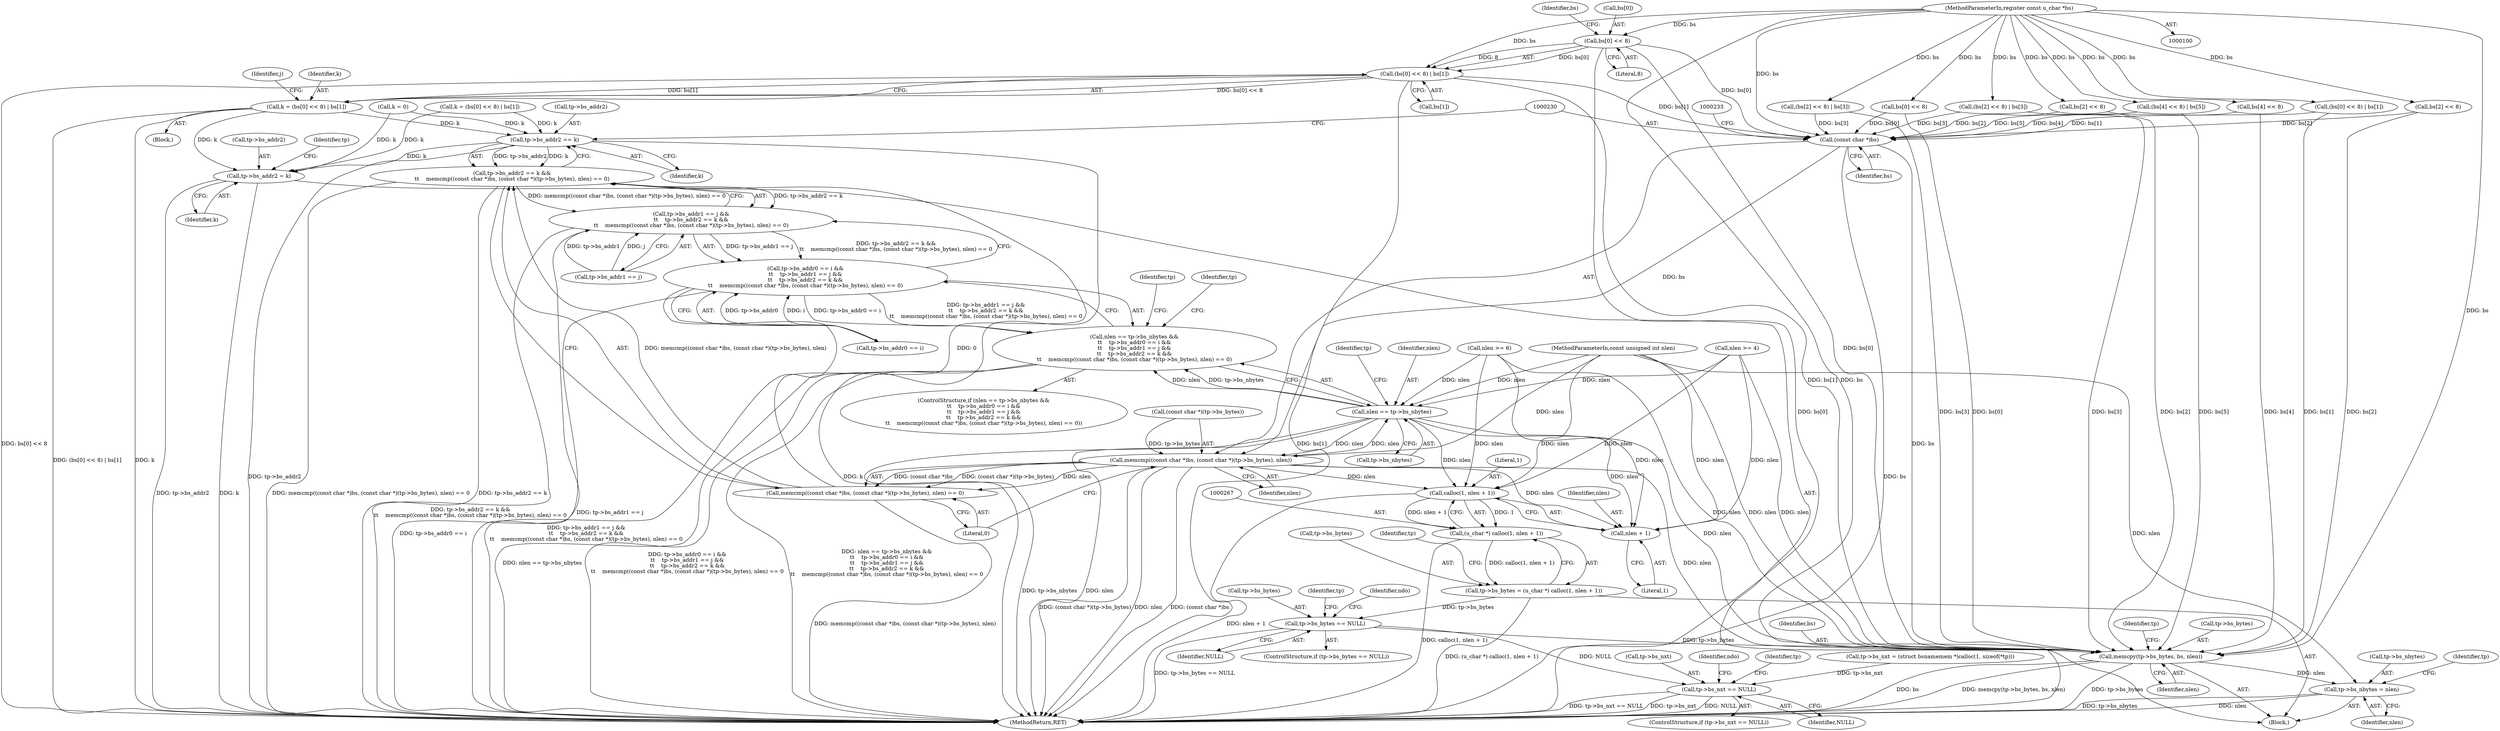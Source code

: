 digraph "0_tcpdump_730fc35968c5433b9e2a829779057f4f9495dc51_1@array" {
"1000117" [label="(Call,bs[0] << 8)"];
"1000102" [label="(MethodParameterIn,register const u_char *bs)"];
"1000116" [label="(Call,(bs[0] << 8) | bs[1])"];
"1000114" [label="(Call,k = (bs[0] << 8) | bs[1])"];
"1000222" [label="(Call,tp->bs_addr2 == k)"];
"1000221" [label="(Call,tp->bs_addr2 == k &&\n\t\t    memcmp((const char *)bs, (const char *)(tp->bs_bytes), nlen) == 0)"];
"1000215" [label="(Call,tp->bs_addr1 == j &&\n\t\t    tp->bs_addr2 == k &&\n\t\t    memcmp((const char *)bs, (const char *)(tp->bs_bytes), nlen) == 0)"];
"1000209" [label="(Call,tp->bs_addr0 == i &&\n\t\t    tp->bs_addr1 == j &&\n\t\t    tp->bs_addr2 == k &&\n\t\t    memcmp((const char *)bs, (const char *)(tp->bs_bytes), nlen) == 0)"];
"1000203" [label="(Call,nlen == tp->bs_nbytes &&\n\t\t    tp->bs_addr0 == i &&\n\t\t    tp->bs_addr1 == j &&\n\t\t    tp->bs_addr2 == k &&\n\t\t    memcmp((const char *)bs, (const char *)(tp->bs_bytes), nlen) == 0)"];
"1000257" [label="(Call,tp->bs_addr2 = k)"];
"1000229" [label="(Call,(const char *)bs)"];
"1000228" [label="(Call,memcmp((const char *)bs, (const char *)(tp->bs_bytes), nlen))"];
"1000204" [label="(Call,nlen == tp->bs_nbytes)"];
"1000268" [label="(Call,calloc(1, nlen + 1))"];
"1000266" [label="(Call,(u_char *) calloc(1, nlen + 1))"];
"1000262" [label="(Call,tp->bs_bytes = (u_char *) calloc(1, nlen + 1))"];
"1000274" [label="(Call,tp->bs_bytes == NULL)"];
"1000282" [label="(Call,memcpy(tp->bs_bytes, bs, nlen))"];
"1000288" [label="(Call,tp->bs_nbytes = nlen)"];
"1000305" [label="(Call,tp->bs_nxt == NULL)"];
"1000270" [label="(Call,nlen + 1)"];
"1000227" [label="(Call,memcmp((const char *)bs, (const char *)(tp->bs_bytes), nlen) == 0)"];
"1000264" [label="(Identifier,tp)"];
"1000243" [label="(Identifier,tp)"];
"1000293" [label="(Call,tp->bs_nxt = (struct bsnamemem *)calloc(1, sizeof(*tp)))"];
"1000202" [label="(ControlStructure,if (nlen == tp->bs_nbytes &&\n\t\t    tp->bs_addr0 == i &&\n\t\t    tp->bs_addr1 == j &&\n\t\t    tp->bs_addr2 == k &&\n\t\t    memcmp((const char *)bs, (const char *)(tp->bs_bytes), nlen) == 0))"];
"1000216" [label="(Call,tp->bs_addr1 == j)"];
"1000167" [label="(Call,bs[2] << 8)"];
"1000263" [label="(Call,tp->bs_bytes)"];
"1000210" [label="(Call,tp->bs_addr0 == i)"];
"1000155" [label="(Call,(bs[0] << 8) | bs[1])"];
"1000289" [label="(Call,tp->bs_nbytes)"];
"1000270" [label="(Call,nlen + 1)"];
"1000126" [label="(Identifier,j)"];
"1000315" [label="(MethodReturn,RET)"];
"1000284" [label="(Identifier,tp)"];
"1000128" [label="(Call,bs[2] << 8)"];
"1000209" [label="(Call,tp->bs_addr0 == i &&\n\t\t    tp->bs_addr1 == j &&\n\t\t    tp->bs_addr2 == k &&\n\t\t    memcmp((const char *)bs, (const char *)(tp->bs_bytes), nlen) == 0)"];
"1000272" [label="(Literal,1)"];
"1000231" [label="(Identifier,bs)"];
"1000138" [label="(Call,(bs[4] << 8) | bs[5])"];
"1000257" [label="(Call,tp->bs_addr2 = k)"];
"1000290" [label="(Identifier,tp)"];
"1000306" [label="(Call,tp->bs_nxt)"];
"1000269" [label="(Literal,1)"];
"1000118" [label="(Call,bs[0])"];
"1000149" [label="(Call,nlen >= 4)"];
"1000311" [label="(Identifier,ndo)"];
"1000212" [label="(Identifier,tp)"];
"1000283" [label="(Call,tp->bs_bytes)"];
"1000288" [label="(Call,tp->bs_nbytes = nlen)"];
"1000115" [label="(Identifier,k)"];
"1000276" [label="(Identifier,tp)"];
"1000206" [label="(Call,tp->bs_nbytes)"];
"1000226" [label="(Identifier,k)"];
"1000280" [label="(Identifier,ndo)"];
"1000110" [label="(Call,nlen >= 6)"];
"1000287" [label="(Identifier,nlen)"];
"1000166" [label="(Call,(bs[2] << 8) | bs[3])"];
"1000123" [label="(Identifier,bs)"];
"1000116" [label="(Call,(bs[0] << 8) | bs[1])"];
"1000275" [label="(Call,tp->bs_bytes)"];
"1000205" [label="(Identifier,nlen)"];
"1000121" [label="(Literal,8)"];
"1000305" [label="(Call,tp->bs_nxt == NULL)"];
"1000314" [label="(Identifier,tp)"];
"1000183" [label="(Call,k = 0)"];
"1000274" [label="(Call,tp->bs_bytes == NULL)"];
"1000232" [label="(Call,(const char *)(tp->bs_bytes))"];
"1000271" [label="(Identifier,nlen)"];
"1000113" [label="(Block,)"];
"1000282" [label="(Call,memcpy(tp->bs_bytes, bs, nlen))"];
"1000295" [label="(Identifier,tp)"];
"1000286" [label="(Identifier,bs)"];
"1000266" [label="(Call,(u_char *) calloc(1, nlen + 1))"];
"1000156" [label="(Call,bs[0] << 8)"];
"1000273" [label="(ControlStructure,if (tp->bs_bytes == NULL))"];
"1000122" [label="(Call,bs[1])"];
"1000240" [label="(Identifier,tp)"];
"1000237" [label="(Identifier,nlen)"];
"1000292" [label="(Identifier,nlen)"];
"1000117" [label="(Call,bs[0] << 8)"];
"1000215" [label="(Call,tp->bs_addr1 == j &&\n\t\t    tp->bs_addr2 == k &&\n\t\t    memcmp((const char *)bs, (const char *)(tp->bs_bytes), nlen) == 0)"];
"1000222" [label="(Call,tp->bs_addr2 == k)"];
"1000227" [label="(Call,memcmp((const char *)bs, (const char *)(tp->bs_bytes), nlen) == 0)"];
"1000127" [label="(Call,(bs[2] << 8) | bs[3])"];
"1000204" [label="(Call,nlen == tp->bs_nbytes)"];
"1000153" [label="(Call,k = (bs[0] << 8) | bs[1])"];
"1000221" [label="(Call,tp->bs_addr2 == k &&\n\t\t    memcmp((const char *)bs, (const char *)(tp->bs_bytes), nlen) == 0)"];
"1000139" [label="(Call,bs[4] << 8)"];
"1000114" [label="(Call,k = (bs[0] << 8) | bs[1])"];
"1000268" [label="(Call,calloc(1, nlen + 1))"];
"1000203" [label="(Call,nlen == tp->bs_nbytes &&\n\t\t    tp->bs_addr0 == i &&\n\t\t    tp->bs_addr1 == j &&\n\t\t    tp->bs_addr2 == k &&\n\t\t    memcmp((const char *)bs, (const char *)(tp->bs_bytes), nlen) == 0)"];
"1000258" [label="(Call,tp->bs_addr2)"];
"1000262" [label="(Call,tp->bs_bytes = (u_char *) calloc(1, nlen + 1))"];
"1000103" [label="(MethodParameterIn,const unsigned int nlen)"];
"1000104" [label="(Block,)"];
"1000102" [label="(MethodParameterIn,register const u_char *bs)"];
"1000228" [label="(Call,memcmp((const char *)bs, (const char *)(tp->bs_bytes), nlen))"];
"1000304" [label="(ControlStructure,if (tp->bs_nxt == NULL))"];
"1000223" [label="(Call,tp->bs_addr2)"];
"1000238" [label="(Literal,0)"];
"1000261" [label="(Identifier,k)"];
"1000278" [label="(Identifier,NULL)"];
"1000229" [label="(Call,(const char *)bs)"];
"1000309" [label="(Identifier,NULL)"];
"1000117" -> "1000116"  [label="AST: "];
"1000117" -> "1000121"  [label="CFG: "];
"1000118" -> "1000117"  [label="AST: "];
"1000121" -> "1000117"  [label="AST: "];
"1000123" -> "1000117"  [label="CFG: "];
"1000117" -> "1000315"  [label="DDG: bs[0]"];
"1000117" -> "1000116"  [label="DDG: bs[0]"];
"1000117" -> "1000116"  [label="DDG: 8"];
"1000102" -> "1000117"  [label="DDG: bs"];
"1000117" -> "1000229"  [label="DDG: bs[0]"];
"1000117" -> "1000282"  [label="DDG: bs[0]"];
"1000102" -> "1000100"  [label="AST: "];
"1000102" -> "1000315"  [label="DDG: bs"];
"1000102" -> "1000116"  [label="DDG: bs"];
"1000102" -> "1000128"  [label="DDG: bs"];
"1000102" -> "1000127"  [label="DDG: bs"];
"1000102" -> "1000139"  [label="DDG: bs"];
"1000102" -> "1000138"  [label="DDG: bs"];
"1000102" -> "1000156"  [label="DDG: bs"];
"1000102" -> "1000155"  [label="DDG: bs"];
"1000102" -> "1000167"  [label="DDG: bs"];
"1000102" -> "1000166"  [label="DDG: bs"];
"1000102" -> "1000229"  [label="DDG: bs"];
"1000102" -> "1000282"  [label="DDG: bs"];
"1000116" -> "1000114"  [label="AST: "];
"1000116" -> "1000122"  [label="CFG: "];
"1000122" -> "1000116"  [label="AST: "];
"1000114" -> "1000116"  [label="CFG: "];
"1000116" -> "1000315"  [label="DDG: bs[0] << 8"];
"1000116" -> "1000315"  [label="DDG: bs[1]"];
"1000116" -> "1000114"  [label="DDG: bs[0] << 8"];
"1000116" -> "1000114"  [label="DDG: bs[1]"];
"1000116" -> "1000229"  [label="DDG: bs[1]"];
"1000116" -> "1000282"  [label="DDG: bs[1]"];
"1000114" -> "1000113"  [label="AST: "];
"1000115" -> "1000114"  [label="AST: "];
"1000126" -> "1000114"  [label="CFG: "];
"1000114" -> "1000315"  [label="DDG: k"];
"1000114" -> "1000315"  [label="DDG: (bs[0] << 8) | bs[1]"];
"1000114" -> "1000222"  [label="DDG: k"];
"1000114" -> "1000257"  [label="DDG: k"];
"1000222" -> "1000221"  [label="AST: "];
"1000222" -> "1000226"  [label="CFG: "];
"1000223" -> "1000222"  [label="AST: "];
"1000226" -> "1000222"  [label="AST: "];
"1000230" -> "1000222"  [label="CFG: "];
"1000221" -> "1000222"  [label="CFG: "];
"1000222" -> "1000315"  [label="DDG: tp->bs_addr2"];
"1000222" -> "1000315"  [label="DDG: k"];
"1000222" -> "1000221"  [label="DDG: tp->bs_addr2"];
"1000222" -> "1000221"  [label="DDG: k"];
"1000183" -> "1000222"  [label="DDG: k"];
"1000153" -> "1000222"  [label="DDG: k"];
"1000222" -> "1000257"  [label="DDG: k"];
"1000221" -> "1000215"  [label="AST: "];
"1000221" -> "1000227"  [label="CFG: "];
"1000227" -> "1000221"  [label="AST: "];
"1000215" -> "1000221"  [label="CFG: "];
"1000221" -> "1000315"  [label="DDG: memcmp((const char *)bs, (const char *)(tp->bs_bytes), nlen) == 0"];
"1000221" -> "1000315"  [label="DDG: tp->bs_addr2 == k"];
"1000221" -> "1000215"  [label="DDG: tp->bs_addr2 == k"];
"1000221" -> "1000215"  [label="DDG: memcmp((const char *)bs, (const char *)(tp->bs_bytes), nlen) == 0"];
"1000227" -> "1000221"  [label="DDG: memcmp((const char *)bs, (const char *)(tp->bs_bytes), nlen)"];
"1000227" -> "1000221"  [label="DDG: 0"];
"1000215" -> "1000209"  [label="AST: "];
"1000215" -> "1000216"  [label="CFG: "];
"1000216" -> "1000215"  [label="AST: "];
"1000209" -> "1000215"  [label="CFG: "];
"1000215" -> "1000315"  [label="DDG: tp->bs_addr2 == k &&\n\t\t    memcmp((const char *)bs, (const char *)(tp->bs_bytes), nlen) == 0"];
"1000215" -> "1000315"  [label="DDG: tp->bs_addr1 == j"];
"1000215" -> "1000209"  [label="DDG: tp->bs_addr1 == j"];
"1000215" -> "1000209"  [label="DDG: tp->bs_addr2 == k &&\n\t\t    memcmp((const char *)bs, (const char *)(tp->bs_bytes), nlen) == 0"];
"1000216" -> "1000215"  [label="DDG: tp->bs_addr1"];
"1000216" -> "1000215"  [label="DDG: j"];
"1000209" -> "1000203"  [label="AST: "];
"1000209" -> "1000210"  [label="CFG: "];
"1000210" -> "1000209"  [label="AST: "];
"1000203" -> "1000209"  [label="CFG: "];
"1000209" -> "1000315"  [label="DDG: tp->bs_addr0 == i"];
"1000209" -> "1000315"  [label="DDG: tp->bs_addr1 == j &&\n\t\t    tp->bs_addr2 == k &&\n\t\t    memcmp((const char *)bs, (const char *)(tp->bs_bytes), nlen) == 0"];
"1000209" -> "1000203"  [label="DDG: tp->bs_addr0 == i"];
"1000209" -> "1000203"  [label="DDG: tp->bs_addr1 == j &&\n\t\t    tp->bs_addr2 == k &&\n\t\t    memcmp((const char *)bs, (const char *)(tp->bs_bytes), nlen) == 0"];
"1000210" -> "1000209"  [label="DDG: tp->bs_addr0"];
"1000210" -> "1000209"  [label="DDG: i"];
"1000203" -> "1000202"  [label="AST: "];
"1000203" -> "1000204"  [label="CFG: "];
"1000204" -> "1000203"  [label="AST: "];
"1000240" -> "1000203"  [label="CFG: "];
"1000243" -> "1000203"  [label="CFG: "];
"1000203" -> "1000315"  [label="DDG: nlen == tp->bs_nbytes"];
"1000203" -> "1000315"  [label="DDG: tp->bs_addr0 == i &&\n\t\t    tp->bs_addr1 == j &&\n\t\t    tp->bs_addr2 == k &&\n\t\t    memcmp((const char *)bs, (const char *)(tp->bs_bytes), nlen) == 0"];
"1000203" -> "1000315"  [label="DDG: nlen == tp->bs_nbytes &&\n\t\t    tp->bs_addr0 == i &&\n\t\t    tp->bs_addr1 == j &&\n\t\t    tp->bs_addr2 == k &&\n\t\t    memcmp((const char *)bs, (const char *)(tp->bs_bytes), nlen) == 0"];
"1000204" -> "1000203"  [label="DDG: nlen"];
"1000204" -> "1000203"  [label="DDG: tp->bs_nbytes"];
"1000257" -> "1000104"  [label="AST: "];
"1000257" -> "1000261"  [label="CFG: "];
"1000258" -> "1000257"  [label="AST: "];
"1000261" -> "1000257"  [label="AST: "];
"1000264" -> "1000257"  [label="CFG: "];
"1000257" -> "1000315"  [label="DDG: tp->bs_addr2"];
"1000257" -> "1000315"  [label="DDG: k"];
"1000183" -> "1000257"  [label="DDG: k"];
"1000153" -> "1000257"  [label="DDG: k"];
"1000229" -> "1000228"  [label="AST: "];
"1000229" -> "1000231"  [label="CFG: "];
"1000230" -> "1000229"  [label="AST: "];
"1000231" -> "1000229"  [label="AST: "];
"1000233" -> "1000229"  [label="CFG: "];
"1000229" -> "1000315"  [label="DDG: bs"];
"1000229" -> "1000228"  [label="DDG: bs"];
"1000167" -> "1000229"  [label="DDG: bs[2]"];
"1000166" -> "1000229"  [label="DDG: bs[3]"];
"1000156" -> "1000229"  [label="DDG: bs[0]"];
"1000139" -> "1000229"  [label="DDG: bs[4]"];
"1000155" -> "1000229"  [label="DDG: bs[1]"];
"1000128" -> "1000229"  [label="DDG: bs[2]"];
"1000138" -> "1000229"  [label="DDG: bs[5]"];
"1000127" -> "1000229"  [label="DDG: bs[3]"];
"1000229" -> "1000282"  [label="DDG: bs"];
"1000228" -> "1000227"  [label="AST: "];
"1000228" -> "1000237"  [label="CFG: "];
"1000232" -> "1000228"  [label="AST: "];
"1000237" -> "1000228"  [label="AST: "];
"1000238" -> "1000228"  [label="CFG: "];
"1000228" -> "1000315"  [label="DDG: (const char *)(tp->bs_bytes)"];
"1000228" -> "1000315"  [label="DDG: nlen"];
"1000228" -> "1000315"  [label="DDG: (const char *)bs"];
"1000228" -> "1000204"  [label="DDG: nlen"];
"1000228" -> "1000227"  [label="DDG: (const char *)bs"];
"1000228" -> "1000227"  [label="DDG: (const char *)(tp->bs_bytes)"];
"1000228" -> "1000227"  [label="DDG: nlen"];
"1000232" -> "1000228"  [label="DDG: tp->bs_bytes"];
"1000204" -> "1000228"  [label="DDG: nlen"];
"1000103" -> "1000228"  [label="DDG: nlen"];
"1000228" -> "1000268"  [label="DDG: nlen"];
"1000228" -> "1000270"  [label="DDG: nlen"];
"1000228" -> "1000282"  [label="DDG: nlen"];
"1000204" -> "1000206"  [label="CFG: "];
"1000205" -> "1000204"  [label="AST: "];
"1000206" -> "1000204"  [label="AST: "];
"1000212" -> "1000204"  [label="CFG: "];
"1000204" -> "1000315"  [label="DDG: tp->bs_nbytes"];
"1000204" -> "1000315"  [label="DDG: nlen"];
"1000149" -> "1000204"  [label="DDG: nlen"];
"1000110" -> "1000204"  [label="DDG: nlen"];
"1000103" -> "1000204"  [label="DDG: nlen"];
"1000204" -> "1000268"  [label="DDG: nlen"];
"1000204" -> "1000270"  [label="DDG: nlen"];
"1000204" -> "1000282"  [label="DDG: nlen"];
"1000268" -> "1000266"  [label="AST: "];
"1000268" -> "1000270"  [label="CFG: "];
"1000269" -> "1000268"  [label="AST: "];
"1000270" -> "1000268"  [label="AST: "];
"1000266" -> "1000268"  [label="CFG: "];
"1000268" -> "1000315"  [label="DDG: nlen + 1"];
"1000268" -> "1000266"  [label="DDG: 1"];
"1000268" -> "1000266"  [label="DDG: nlen + 1"];
"1000149" -> "1000268"  [label="DDG: nlen"];
"1000110" -> "1000268"  [label="DDG: nlen"];
"1000103" -> "1000268"  [label="DDG: nlen"];
"1000266" -> "1000262"  [label="AST: "];
"1000267" -> "1000266"  [label="AST: "];
"1000262" -> "1000266"  [label="CFG: "];
"1000266" -> "1000315"  [label="DDG: calloc(1, nlen + 1)"];
"1000266" -> "1000262"  [label="DDG: calloc(1, nlen + 1)"];
"1000262" -> "1000104"  [label="AST: "];
"1000263" -> "1000262"  [label="AST: "];
"1000276" -> "1000262"  [label="CFG: "];
"1000262" -> "1000315"  [label="DDG: (u_char *) calloc(1, nlen + 1)"];
"1000262" -> "1000274"  [label="DDG: tp->bs_bytes"];
"1000274" -> "1000273"  [label="AST: "];
"1000274" -> "1000278"  [label="CFG: "];
"1000275" -> "1000274"  [label="AST: "];
"1000278" -> "1000274"  [label="AST: "];
"1000280" -> "1000274"  [label="CFG: "];
"1000284" -> "1000274"  [label="CFG: "];
"1000274" -> "1000315"  [label="DDG: tp->bs_bytes == NULL"];
"1000274" -> "1000282"  [label="DDG: tp->bs_bytes"];
"1000274" -> "1000305"  [label="DDG: NULL"];
"1000282" -> "1000104"  [label="AST: "];
"1000282" -> "1000287"  [label="CFG: "];
"1000283" -> "1000282"  [label="AST: "];
"1000286" -> "1000282"  [label="AST: "];
"1000287" -> "1000282"  [label="AST: "];
"1000290" -> "1000282"  [label="CFG: "];
"1000282" -> "1000315"  [label="DDG: bs"];
"1000282" -> "1000315"  [label="DDG: memcpy(tp->bs_bytes, bs, nlen)"];
"1000282" -> "1000315"  [label="DDG: tp->bs_bytes"];
"1000167" -> "1000282"  [label="DDG: bs[2]"];
"1000166" -> "1000282"  [label="DDG: bs[3]"];
"1000156" -> "1000282"  [label="DDG: bs[0]"];
"1000139" -> "1000282"  [label="DDG: bs[4]"];
"1000155" -> "1000282"  [label="DDG: bs[1]"];
"1000128" -> "1000282"  [label="DDG: bs[2]"];
"1000138" -> "1000282"  [label="DDG: bs[5]"];
"1000127" -> "1000282"  [label="DDG: bs[3]"];
"1000103" -> "1000282"  [label="DDG: nlen"];
"1000149" -> "1000282"  [label="DDG: nlen"];
"1000110" -> "1000282"  [label="DDG: nlen"];
"1000282" -> "1000288"  [label="DDG: nlen"];
"1000288" -> "1000104"  [label="AST: "];
"1000288" -> "1000292"  [label="CFG: "];
"1000289" -> "1000288"  [label="AST: "];
"1000292" -> "1000288"  [label="AST: "];
"1000295" -> "1000288"  [label="CFG: "];
"1000288" -> "1000315"  [label="DDG: nlen"];
"1000288" -> "1000315"  [label="DDG: tp->bs_nbytes"];
"1000103" -> "1000288"  [label="DDG: nlen"];
"1000305" -> "1000304"  [label="AST: "];
"1000305" -> "1000309"  [label="CFG: "];
"1000306" -> "1000305"  [label="AST: "];
"1000309" -> "1000305"  [label="AST: "];
"1000311" -> "1000305"  [label="CFG: "];
"1000314" -> "1000305"  [label="CFG: "];
"1000305" -> "1000315"  [label="DDG: NULL"];
"1000305" -> "1000315"  [label="DDG: tp->bs_nxt == NULL"];
"1000305" -> "1000315"  [label="DDG: tp->bs_nxt"];
"1000293" -> "1000305"  [label="DDG: tp->bs_nxt"];
"1000270" -> "1000272"  [label="CFG: "];
"1000271" -> "1000270"  [label="AST: "];
"1000272" -> "1000270"  [label="AST: "];
"1000149" -> "1000270"  [label="DDG: nlen"];
"1000110" -> "1000270"  [label="DDG: nlen"];
"1000103" -> "1000270"  [label="DDG: nlen"];
"1000227" -> "1000238"  [label="CFG: "];
"1000238" -> "1000227"  [label="AST: "];
"1000227" -> "1000315"  [label="DDG: memcmp((const char *)bs, (const char *)(tp->bs_bytes), nlen)"];
}
